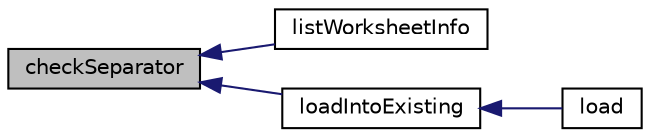 digraph "checkSeparator"
{
  edge [fontname="Helvetica",fontsize="10",labelfontname="Helvetica",labelfontsize="10"];
  node [fontname="Helvetica",fontsize="10",shape=record];
  rankdir="LR";
  Node4 [label="checkSeparator",height=0.2,width=0.4,color="black", fillcolor="grey75", style="filled", fontcolor="black"];
  Node4 -> Node5 [dir="back",color="midnightblue",fontsize="10",style="solid",fontname="Helvetica"];
  Node5 [label="listWorksheetInfo",height=0.2,width=0.4,color="black", fillcolor="white", style="filled",URL="$class_p_h_p_excel___reader___c_s_v.html#a7ae73ad1b0fda6cd8644f583326626aa"];
  Node4 -> Node6 [dir="back",color="midnightblue",fontsize="10",style="solid",fontname="Helvetica"];
  Node6 [label="loadIntoExisting",height=0.2,width=0.4,color="black", fillcolor="white", style="filled",URL="$class_p_h_p_excel___reader___c_s_v.html#af6c531fcaf9c3c83abf91d6ac048b186"];
  Node6 -> Node7 [dir="back",color="midnightblue",fontsize="10",style="solid",fontname="Helvetica"];
  Node7 [label="load",height=0.2,width=0.4,color="black", fillcolor="white", style="filled",URL="$class_p_h_p_excel___reader___c_s_v.html#a138b94503ca4c44b510190c29d4f16fe"];
}
